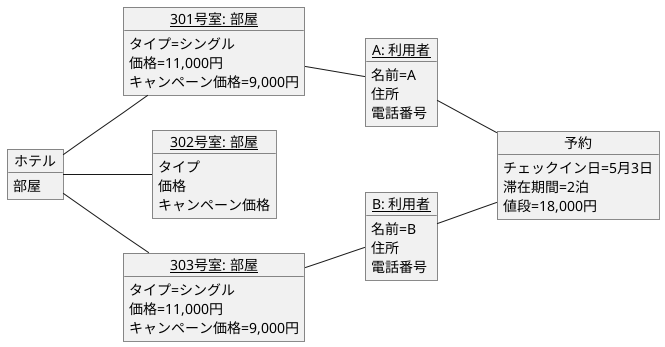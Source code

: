@startuml 演習３－５
left to right direction
object ホテル {
部屋
}

object "<u>301号室: 部屋</u>" as h1 {
タイプ=シングル
価格=11,000円
キャンペーン価格=9,000円
}

object "<u>302号室: 部屋</u>" as h2 {
タイプ
価格
キャンペーン価格
}

object "<u>303号室: 部屋</u>" as h3 {
タイプ=シングル
価格=11,000円
キャンペーン価格=9,000円
}

object "<u>A: 利用者</u>" as r1 {
名前=A
住所
電話番号
}

object "<u>B: 利用者</u>" as r2 {
名前=B
住所
電話番号
}

object 予約 {
チェックイン日=5月3日
滞在期間=2泊
値段=18,000円
}

ホテル -- h1
ホテル -- h2
ホテル -- h3
h1 -- r1
h3 -- r2
r1 -- 予約
r2 -- 予約

@enduml